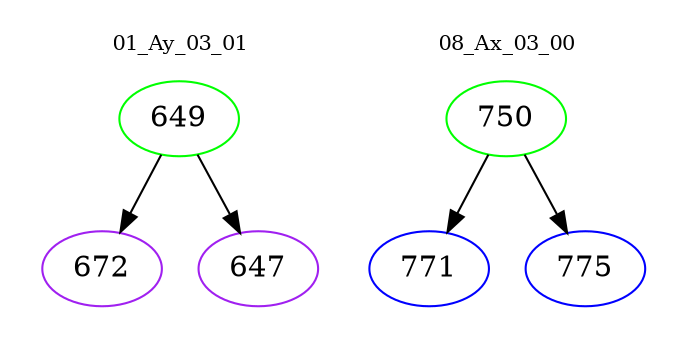 digraph{
subgraph cluster_0 {
color = white
label = "01_Ay_03_01";
fontsize=10;
T0_649 [label="649", color="green"]
T0_649 -> T0_672 [color="black"]
T0_672 [label="672", color="purple"]
T0_649 -> T0_647 [color="black"]
T0_647 [label="647", color="purple"]
}
subgraph cluster_1 {
color = white
label = "08_Ax_03_00";
fontsize=10;
T1_750 [label="750", color="green"]
T1_750 -> T1_771 [color="black"]
T1_771 [label="771", color="blue"]
T1_750 -> T1_775 [color="black"]
T1_775 [label="775", color="blue"]
}
}
